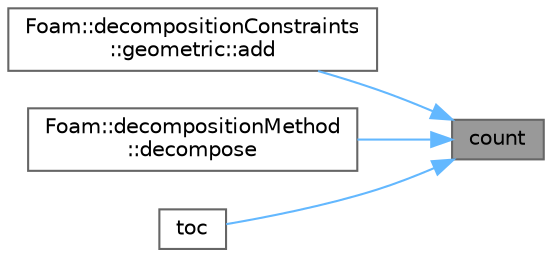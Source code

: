 digraph "count"
{
 // LATEX_PDF_SIZE
  bgcolor="transparent";
  edge [fontname=Helvetica,fontsize=10,labelfontname=Helvetica,labelfontsize=10];
  node [fontname=Helvetica,fontsize=10,shape=box,height=0.2,width=0.4];
  rankdir="RL";
  Node1 [id="Node000001",label="count",height=0.2,width=0.4,color="gray40", fillcolor="grey60", style="filled", fontcolor="black",tooltip=" "];
  Node1 -> Node2 [id="edge1_Node000001_Node000002",dir="back",color="steelblue1",style="solid",tooltip=" "];
  Node2 [id="Node000002",label="Foam::decompositionConstraints\l::geometric::add",height=0.2,width=0.4,color="grey40", fillcolor="white", style="filled",URL="$classFoam_1_1decompositionConstraints_1_1geometric.html#a7eb9dd70c4d20347b6ad9132139e6cd2",tooltip=" "];
  Node1 -> Node3 [id="edge2_Node000001_Node000003",dir="back",color="steelblue1",style="solid",tooltip=" "];
  Node3 [id="Node000003",label="Foam::decompositionMethod\l::decompose",height=0.2,width=0.4,color="grey40", fillcolor="white", style="filled",URL="$classFoam_1_1decompositionMethod.html#aaa4f750f148c325dc80c77de1fca41ed",tooltip=" "];
  Node1 -> Node4 [id="edge3_Node000001_Node000004",dir="back",color="steelblue1",style="solid",tooltip=" "];
  Node4 [id="Node000004",label="toc",height=0.2,width=0.4,color="grey40", fillcolor="white", style="filled",URL="$namespaceFoam_1_1BitOps.html#a2b2b308c5d3dc86b6c0f240b9408e2d1",tooltip=" "];
}
